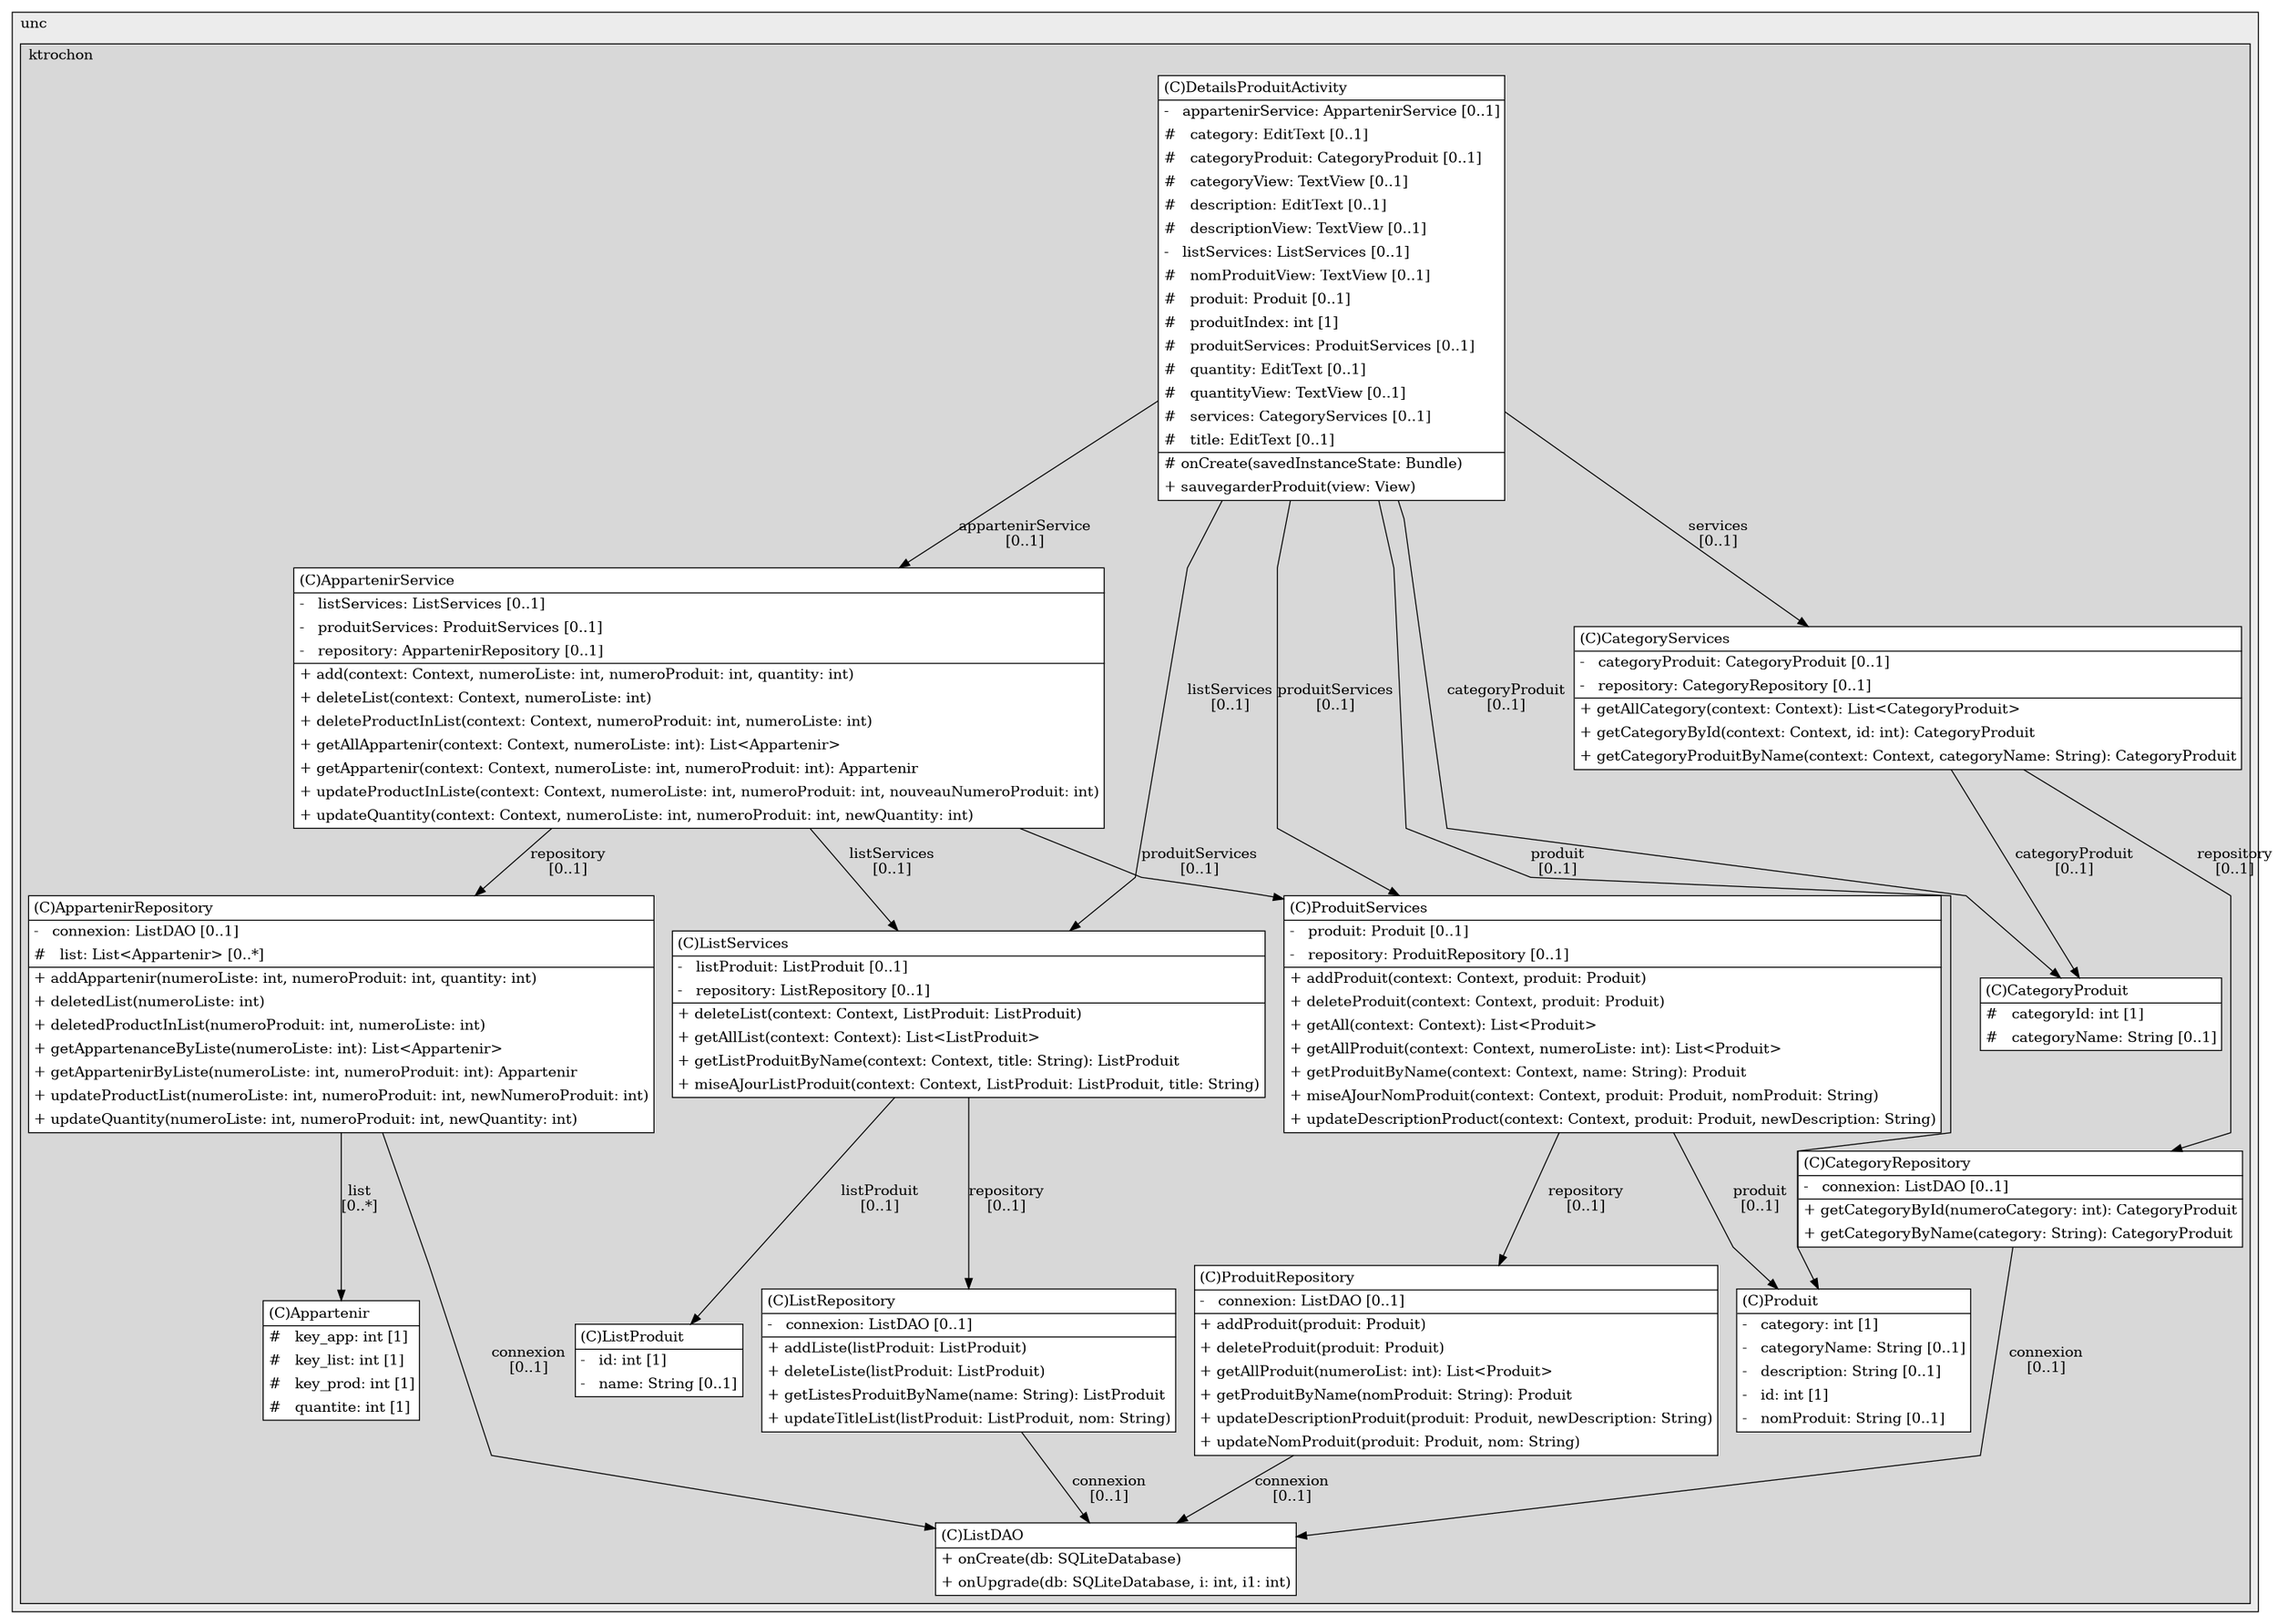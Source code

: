 @startuml

/' diagram meta data start
config=StructureConfiguration;
{
  "projectClassification": {
    "searchMode": "OpenProject", // OpenProject, AllProjects
    "includedProjects": "",
    "pathEndKeywords": "*.impl",
    "isClientPath": "",
    "isClientName": "",
    "isTestPath": "",
    "isTestName": "",
    "isMappingPath": "",
    "isMappingName": "",
    "isDataAccessPath": "",
    "isDataAccessName": "",
    "isDataStructurePath": "",
    "isDataStructureName": "",
    "isInterfaceStructuresPath": "",
    "isInterfaceStructuresName": "",
    "isEntryPointPath": "",
    "isEntryPointName": "",
    "treatFinalFieldsAsMandatory": false
  },
  "graphRestriction": {
    "classPackageExcludeFilter": "",
    "classPackageIncludeFilter": "",
    "classNameExcludeFilter": "",
    "classNameIncludeFilter": "",
    "methodNameExcludeFilter": "",
    "methodNameIncludeFilter": "",
    "removeByInheritance": "", // inheritance/annotation based filtering is done in a second step
    "removeByAnnotation": "",
    "removeByClassPackage": "", // cleanup the graph after inheritance/annotation based filtering is done
    "removeByClassName": "",
    "cutMappings": false,
    "cutEnum": true,
    "cutTests": true,
    "cutClient": true,
    "cutDataAccess": false,
    "cutInterfaceStructures": false,
    "cutDataStructures": false,
    "cutGetterAndSetter": true,
    "cutConstructors": true
  },
  "graphTraversal": {
    "forwardDepth": 6,
    "backwardDepth": 6,
    "classPackageExcludeFilter": "",
    "classPackageIncludeFilter": "",
    "classNameExcludeFilter": "",
    "classNameIncludeFilter": "",
    "methodNameExcludeFilter": "",
    "methodNameIncludeFilter": "",
    "hideMappings": false,
    "hideDataStructures": false,
    "hidePrivateMethods": true,
    "hideInterfaceCalls": true, // indirection: implementation -> interface (is hidden) -> implementation
    "onlyShowApplicationEntryPoints": false, // root node is included
    "useMethodCallsForStructureDiagram": "ForwardOnly" // ForwardOnly, BothDirections, No
  },
  "details": {
    "aggregation": "GroupByClass", // ByClass, GroupByClass, None
    "showClassGenericTypes": true,
    "showMethods": true,
    "showMethodParameterNames": true,
    "showMethodParameterTypes": true,
    "showMethodReturnType": true,
    "showPackageLevels": 2,
    "showDetailedClassStructure": true
  },
  "rootClass": "nc.unc.ktrochon.pocketlist.DetailsProduitActivity",
  "extensionCallbackMethod": "" // qualified.class.name#methodName - signature: public static String method(String)
}
diagram meta data end '/



digraph g {
    rankdir="TB"
    splines=polyline
    

'nodes 
subgraph cluster_115946 { 
   	label=unc
	labeljust=l
	fillcolor="#ececec"
	style=filled
   
   subgraph cluster_949228562 { 
   	label=ktrochon
	labeljust=l
	fillcolor="#d8d8d8"
	style=filled
   
   Appartenir165667126[
	label=<<TABLE BORDER="1" CELLBORDER="0" CELLPADDING="4" CELLSPACING="0">
<TR><TD ALIGN="LEFT" >(C)Appartenir</TD></TR>
<HR/>
<TR><TD ALIGN="LEFT" >#   key_app: int [1]</TD></TR>
<TR><TD ALIGN="LEFT" >#   key_list: int [1]</TD></TR>
<TR><TD ALIGN="LEFT" >#   key_prod: int [1]</TD></TR>
<TR><TD ALIGN="LEFT" >#   quantite: int [1]</TD></TR>
</TABLE>>
	style=filled
	margin=0
	shape=plaintext
	fillcolor="#FFFFFF"
];

AppartenirRepository886306589[
	label=<<TABLE BORDER="1" CELLBORDER="0" CELLPADDING="4" CELLSPACING="0">
<TR><TD ALIGN="LEFT" >(C)AppartenirRepository</TD></TR>
<HR/>
<TR><TD ALIGN="LEFT" >-   connexion: ListDAO [0..1]</TD></TR>
<TR><TD ALIGN="LEFT" >#   list: List&lt;Appartenir&gt; [0..*]</TD></TR>
<HR/>
<TR><TD ALIGN="LEFT" >+ addAppartenir(numeroListe: int, numeroProduit: int, quantity: int)</TD></TR>
<TR><TD ALIGN="LEFT" >+ deletedList(numeroListe: int)</TD></TR>
<TR><TD ALIGN="LEFT" >+ deletedProductInList(numeroProduit: int, numeroListe: int)</TD></TR>
<TR><TD ALIGN="LEFT" >+ getAppartenanceByListe(numeroListe: int): List&lt;Appartenir&gt;</TD></TR>
<TR><TD ALIGN="LEFT" >+ getAppartenirByListe(numeroListe: int, numeroProduit: int): Appartenir</TD></TR>
<TR><TD ALIGN="LEFT" >+ updateProductList(numeroListe: int, numeroProduit: int, newNumeroProduit: int)</TD></TR>
<TR><TD ALIGN="LEFT" >+ updateQuantity(numeroListe: int, numeroProduit: int, newQuantity: int)</TD></TR>
</TABLE>>
	style=filled
	margin=0
	shape=plaintext
	fillcolor="#FFFFFF"
];

AppartenirService121729986[
	label=<<TABLE BORDER="1" CELLBORDER="0" CELLPADDING="4" CELLSPACING="0">
<TR><TD ALIGN="LEFT" >(C)AppartenirService</TD></TR>
<HR/>
<TR><TD ALIGN="LEFT" >-   listServices: ListServices [0..1]</TD></TR>
<TR><TD ALIGN="LEFT" >-   produitServices: ProduitServices [0..1]</TD></TR>
<TR><TD ALIGN="LEFT" >-   repository: AppartenirRepository [0..1]</TD></TR>
<HR/>
<TR><TD ALIGN="LEFT" >+ add(context: Context, numeroListe: int, numeroProduit: int, quantity: int)</TD></TR>
<TR><TD ALIGN="LEFT" >+ deleteList(context: Context, numeroListe: int)</TD></TR>
<TR><TD ALIGN="LEFT" >+ deleteProductInList(context: Context, numeroProduit: int, numeroListe: int)</TD></TR>
<TR><TD ALIGN="LEFT" >+ getAllAppartenir(context: Context, numeroListe: int): List&lt;Appartenir&gt;</TD></TR>
<TR><TD ALIGN="LEFT" >+ getAppartenir(context: Context, numeroListe: int, numeroProduit: int): Appartenir</TD></TR>
<TR><TD ALIGN="LEFT" >+ updateProductInListe(context: Context, numeroListe: int, numeroProduit: int, nouveauNumeroProduit: int)</TD></TR>
<TR><TD ALIGN="LEFT" >+ updateQuantity(context: Context, numeroListe: int, numeroProduit: int, newQuantity: int)</TD></TR>
</TABLE>>
	style=filled
	margin=0
	shape=plaintext
	fillcolor="#FFFFFF"
];

CategoryProduit165667126[
	label=<<TABLE BORDER="1" CELLBORDER="0" CELLPADDING="4" CELLSPACING="0">
<TR><TD ALIGN="LEFT" >(C)CategoryProduit</TD></TR>
<HR/>
<TR><TD ALIGN="LEFT" >#   categoryId: int [1]</TD></TR>
<TR><TD ALIGN="LEFT" >#   categoryName: String [0..1]</TD></TR>
</TABLE>>
	style=filled
	margin=0
	shape=plaintext
	fillcolor="#FFFFFF"
];

CategoryRepository886306589[
	label=<<TABLE BORDER="1" CELLBORDER="0" CELLPADDING="4" CELLSPACING="0">
<TR><TD ALIGN="LEFT" >(C)CategoryRepository</TD></TR>
<HR/>
<TR><TD ALIGN="LEFT" >-   connexion: ListDAO [0..1]</TD></TR>
<HR/>
<TR><TD ALIGN="LEFT" >+ getCategoryById(numeroCategory: int): CategoryProduit</TD></TR>
<TR><TD ALIGN="LEFT" >+ getCategoryByName(category: String): CategoryProduit</TD></TR>
</TABLE>>
	style=filled
	margin=0
	shape=plaintext
	fillcolor="#FFFFFF"
];

CategoryServices121729986[
	label=<<TABLE BORDER="1" CELLBORDER="0" CELLPADDING="4" CELLSPACING="0">
<TR><TD ALIGN="LEFT" >(C)CategoryServices</TD></TR>
<HR/>
<TR><TD ALIGN="LEFT" >-   categoryProduit: CategoryProduit [0..1]</TD></TR>
<TR><TD ALIGN="LEFT" >-   repository: CategoryRepository [0..1]</TD></TR>
<HR/>
<TR><TD ALIGN="LEFT" >+ getAllCategory(context: Context): List&lt;CategoryProduit&gt;</TD></TR>
<TR><TD ALIGN="LEFT" >+ getCategoryById(context: Context, id: int): CategoryProduit</TD></TR>
<TR><TD ALIGN="LEFT" >+ getCategoryProduitByName(context: Context, categoryName: String): CategoryProduit</TD></TR>
</TABLE>>
	style=filled
	margin=0
	shape=plaintext
	fillcolor="#FFFFFF"
];

DetailsProduitActivity1243990011[
	label=<<TABLE BORDER="1" CELLBORDER="0" CELLPADDING="4" CELLSPACING="0">
<TR><TD ALIGN="LEFT" >(C)DetailsProduitActivity</TD></TR>
<HR/>
<TR><TD ALIGN="LEFT" >-   appartenirService: AppartenirService [0..1]</TD></TR>
<TR><TD ALIGN="LEFT" >#   category: EditText [0..1]</TD></TR>
<TR><TD ALIGN="LEFT" >#   categoryProduit: CategoryProduit [0..1]</TD></TR>
<TR><TD ALIGN="LEFT" >#   categoryView: TextView [0..1]</TD></TR>
<TR><TD ALIGN="LEFT" >#   description: EditText [0..1]</TD></TR>
<TR><TD ALIGN="LEFT" >#   descriptionView: TextView [0..1]</TD></TR>
<TR><TD ALIGN="LEFT" >-   listServices: ListServices [0..1]</TD></TR>
<TR><TD ALIGN="LEFT" >#   nomProduitView: TextView [0..1]</TD></TR>
<TR><TD ALIGN="LEFT" >#   produit: Produit [0..1]</TD></TR>
<TR><TD ALIGN="LEFT" >#   produitIndex: int [1]</TD></TR>
<TR><TD ALIGN="LEFT" >#   produitServices: ProduitServices [0..1]</TD></TR>
<TR><TD ALIGN="LEFT" >#   quantity: EditText [0..1]</TD></TR>
<TR><TD ALIGN="LEFT" >#   quantityView: TextView [0..1]</TD></TR>
<TR><TD ALIGN="LEFT" >#   services: CategoryServices [0..1]</TD></TR>
<TR><TD ALIGN="LEFT" >#   title: EditText [0..1]</TD></TR>
<HR/>
<TR><TD ALIGN="LEFT" ># onCreate(savedInstanceState: Bundle)</TD></TR>
<TR><TD ALIGN="LEFT" >+ sauvegarderProduit(view: View)</TD></TR>
</TABLE>>
	style=filled
	margin=0
	shape=plaintext
	fillcolor="#FFFFFF"
];

ListDAO1311685889[
	label=<<TABLE BORDER="1" CELLBORDER="0" CELLPADDING="4" CELLSPACING="0">
<TR><TD ALIGN="LEFT" >(C)ListDAO</TD></TR>
<HR/>
<TR><TD ALIGN="LEFT" >+ onCreate(db: SQLiteDatabase)</TD></TR>
<TR><TD ALIGN="LEFT" >+ onUpgrade(db: SQLiteDatabase, i: int, i1: int)</TD></TR>
</TABLE>>
	style=filled
	margin=0
	shape=plaintext
	fillcolor="#FFFFFF"
];

ListProduit165667126[
	label=<<TABLE BORDER="1" CELLBORDER="0" CELLPADDING="4" CELLSPACING="0">
<TR><TD ALIGN="LEFT" >(C)ListProduit</TD></TR>
<HR/>
<TR><TD ALIGN="LEFT" >-   id: int [1]</TD></TR>
<TR><TD ALIGN="LEFT" >-   name: String [0..1]</TD></TR>
</TABLE>>
	style=filled
	margin=0
	shape=plaintext
	fillcolor="#FFFFFF"
];

ListRepository886306589[
	label=<<TABLE BORDER="1" CELLBORDER="0" CELLPADDING="4" CELLSPACING="0">
<TR><TD ALIGN="LEFT" >(C)ListRepository</TD></TR>
<HR/>
<TR><TD ALIGN="LEFT" >-   connexion: ListDAO [0..1]</TD></TR>
<HR/>
<TR><TD ALIGN="LEFT" >+ addListe(listProduit: ListProduit)</TD></TR>
<TR><TD ALIGN="LEFT" >+ deleteListe(listProduit: ListProduit)</TD></TR>
<TR><TD ALIGN="LEFT" >+ getListesProduitByName(name: String): ListProduit</TD></TR>
<TR><TD ALIGN="LEFT" >+ updateTitleList(listProduit: ListProduit, nom: String)</TD></TR>
</TABLE>>
	style=filled
	margin=0
	shape=plaintext
	fillcolor="#FFFFFF"
];

ListServices121729986[
	label=<<TABLE BORDER="1" CELLBORDER="0" CELLPADDING="4" CELLSPACING="0">
<TR><TD ALIGN="LEFT" >(C)ListServices</TD></TR>
<HR/>
<TR><TD ALIGN="LEFT" >-   listProduit: ListProduit [0..1]</TD></TR>
<TR><TD ALIGN="LEFT" >-   repository: ListRepository [0..1]</TD></TR>
<HR/>
<TR><TD ALIGN="LEFT" >+ deleteList(context: Context, ListProduit: ListProduit)</TD></TR>
<TR><TD ALIGN="LEFT" >+ getAllList(context: Context): List&lt;ListProduit&gt;</TD></TR>
<TR><TD ALIGN="LEFT" >+ getListProduitByName(context: Context, title: String): ListProduit</TD></TR>
<TR><TD ALIGN="LEFT" >+ miseAJourListProduit(context: Context, ListProduit: ListProduit, title: String)</TD></TR>
</TABLE>>
	style=filled
	margin=0
	shape=plaintext
	fillcolor="#FFFFFF"
];

Produit165667126[
	label=<<TABLE BORDER="1" CELLBORDER="0" CELLPADDING="4" CELLSPACING="0">
<TR><TD ALIGN="LEFT" >(C)Produit</TD></TR>
<HR/>
<TR><TD ALIGN="LEFT" >-   category: int [1]</TD></TR>
<TR><TD ALIGN="LEFT" >-   categoryName: String [0..1]</TD></TR>
<TR><TD ALIGN="LEFT" >-   description: String [0..1]</TD></TR>
<TR><TD ALIGN="LEFT" >-   id: int [1]</TD></TR>
<TR><TD ALIGN="LEFT" >-   nomProduit: String [0..1]</TD></TR>
</TABLE>>
	style=filled
	margin=0
	shape=plaintext
	fillcolor="#FFFFFF"
];

ProduitRepository886306589[
	label=<<TABLE BORDER="1" CELLBORDER="0" CELLPADDING="4" CELLSPACING="0">
<TR><TD ALIGN="LEFT" >(C)ProduitRepository</TD></TR>
<HR/>
<TR><TD ALIGN="LEFT" >-   connexion: ListDAO [0..1]</TD></TR>
<HR/>
<TR><TD ALIGN="LEFT" >+ addProduit(produit: Produit)</TD></TR>
<TR><TD ALIGN="LEFT" >+ deleteProduit(produit: Produit)</TD></TR>
<TR><TD ALIGN="LEFT" >+ getAllProduit(numeroList: int): List&lt;Produit&gt;</TD></TR>
<TR><TD ALIGN="LEFT" >+ getProduitByName(nomProduit: String): Produit</TD></TR>
<TR><TD ALIGN="LEFT" >+ updateDescriptionProduit(produit: Produit, newDescription: String)</TD></TR>
<TR><TD ALIGN="LEFT" >+ updateNomProduit(produit: Produit, nom: String)</TD></TR>
</TABLE>>
	style=filled
	margin=0
	shape=plaintext
	fillcolor="#FFFFFF"
];

ProduitServices121729986[
	label=<<TABLE BORDER="1" CELLBORDER="0" CELLPADDING="4" CELLSPACING="0">
<TR><TD ALIGN="LEFT" >(C)ProduitServices</TD></TR>
<HR/>
<TR><TD ALIGN="LEFT" >-   produit: Produit [0..1]</TD></TR>
<TR><TD ALIGN="LEFT" >-   repository: ProduitRepository [0..1]</TD></TR>
<HR/>
<TR><TD ALIGN="LEFT" >+ addProduit(context: Context, produit: Produit)</TD></TR>
<TR><TD ALIGN="LEFT" >+ deleteProduit(context: Context, produit: Produit)</TD></TR>
<TR><TD ALIGN="LEFT" >+ getAll(context: Context): List&lt;Produit&gt;</TD></TR>
<TR><TD ALIGN="LEFT" >+ getAllProduit(context: Context, numeroListe: int): List&lt;Produit&gt;</TD></TR>
<TR><TD ALIGN="LEFT" >+ getProduitByName(context: Context, name: String): Produit</TD></TR>
<TR><TD ALIGN="LEFT" >+ miseAJourNomProduit(context: Context, produit: Produit, nomProduit: String)</TD></TR>
<TR><TD ALIGN="LEFT" >+ updateDescriptionProduct(context: Context, produit: Produit, newDescription: String)</TD></TR>
</TABLE>>
	style=filled
	margin=0
	shape=plaintext
	fillcolor="#FFFFFF"
];
} 
} 

'edges    
AppartenirRepository886306589 -> Appartenir165667126[label="list
[0..*]"];
AppartenirRepository886306589 -> ListDAO1311685889[label="connexion
[0..1]"];
AppartenirService121729986 -> AppartenirRepository886306589[label="repository
[0..1]"];
AppartenirService121729986 -> ListServices121729986[label="listServices
[0..1]"];
AppartenirService121729986 -> ProduitServices121729986[label="produitServices
[0..1]"];
CategoryRepository886306589 -> ListDAO1311685889[label="connexion
[0..1]"];
CategoryServices121729986 -> CategoryProduit165667126[label="categoryProduit
[0..1]"];
CategoryServices121729986 -> CategoryRepository886306589[label="repository
[0..1]"];
DetailsProduitActivity1243990011 -> AppartenirService121729986[label="appartenirService
[0..1]"];
DetailsProduitActivity1243990011 -> CategoryProduit165667126[label="categoryProduit
[0..1]"];
DetailsProduitActivity1243990011 -> CategoryServices121729986[label="services
[0..1]"];
DetailsProduitActivity1243990011 -> ListServices121729986[label="listServices
[0..1]"];
DetailsProduitActivity1243990011 -> Produit165667126[label="produit
[0..1]"];
DetailsProduitActivity1243990011 -> ProduitServices121729986[label="produitServices
[0..1]"];
ListRepository886306589 -> ListDAO1311685889[label="connexion
[0..1]"];
ListServices121729986 -> ListProduit165667126[label="listProduit
[0..1]"];
ListServices121729986 -> ListRepository886306589[label="repository
[0..1]"];
ProduitRepository886306589 -> ListDAO1311685889[label="connexion
[0..1]"];
ProduitServices121729986 -> Produit165667126[label="produit
[0..1]"];
ProduitServices121729986 -> ProduitRepository886306589[label="repository
[0..1]"];
    
}
@enduml